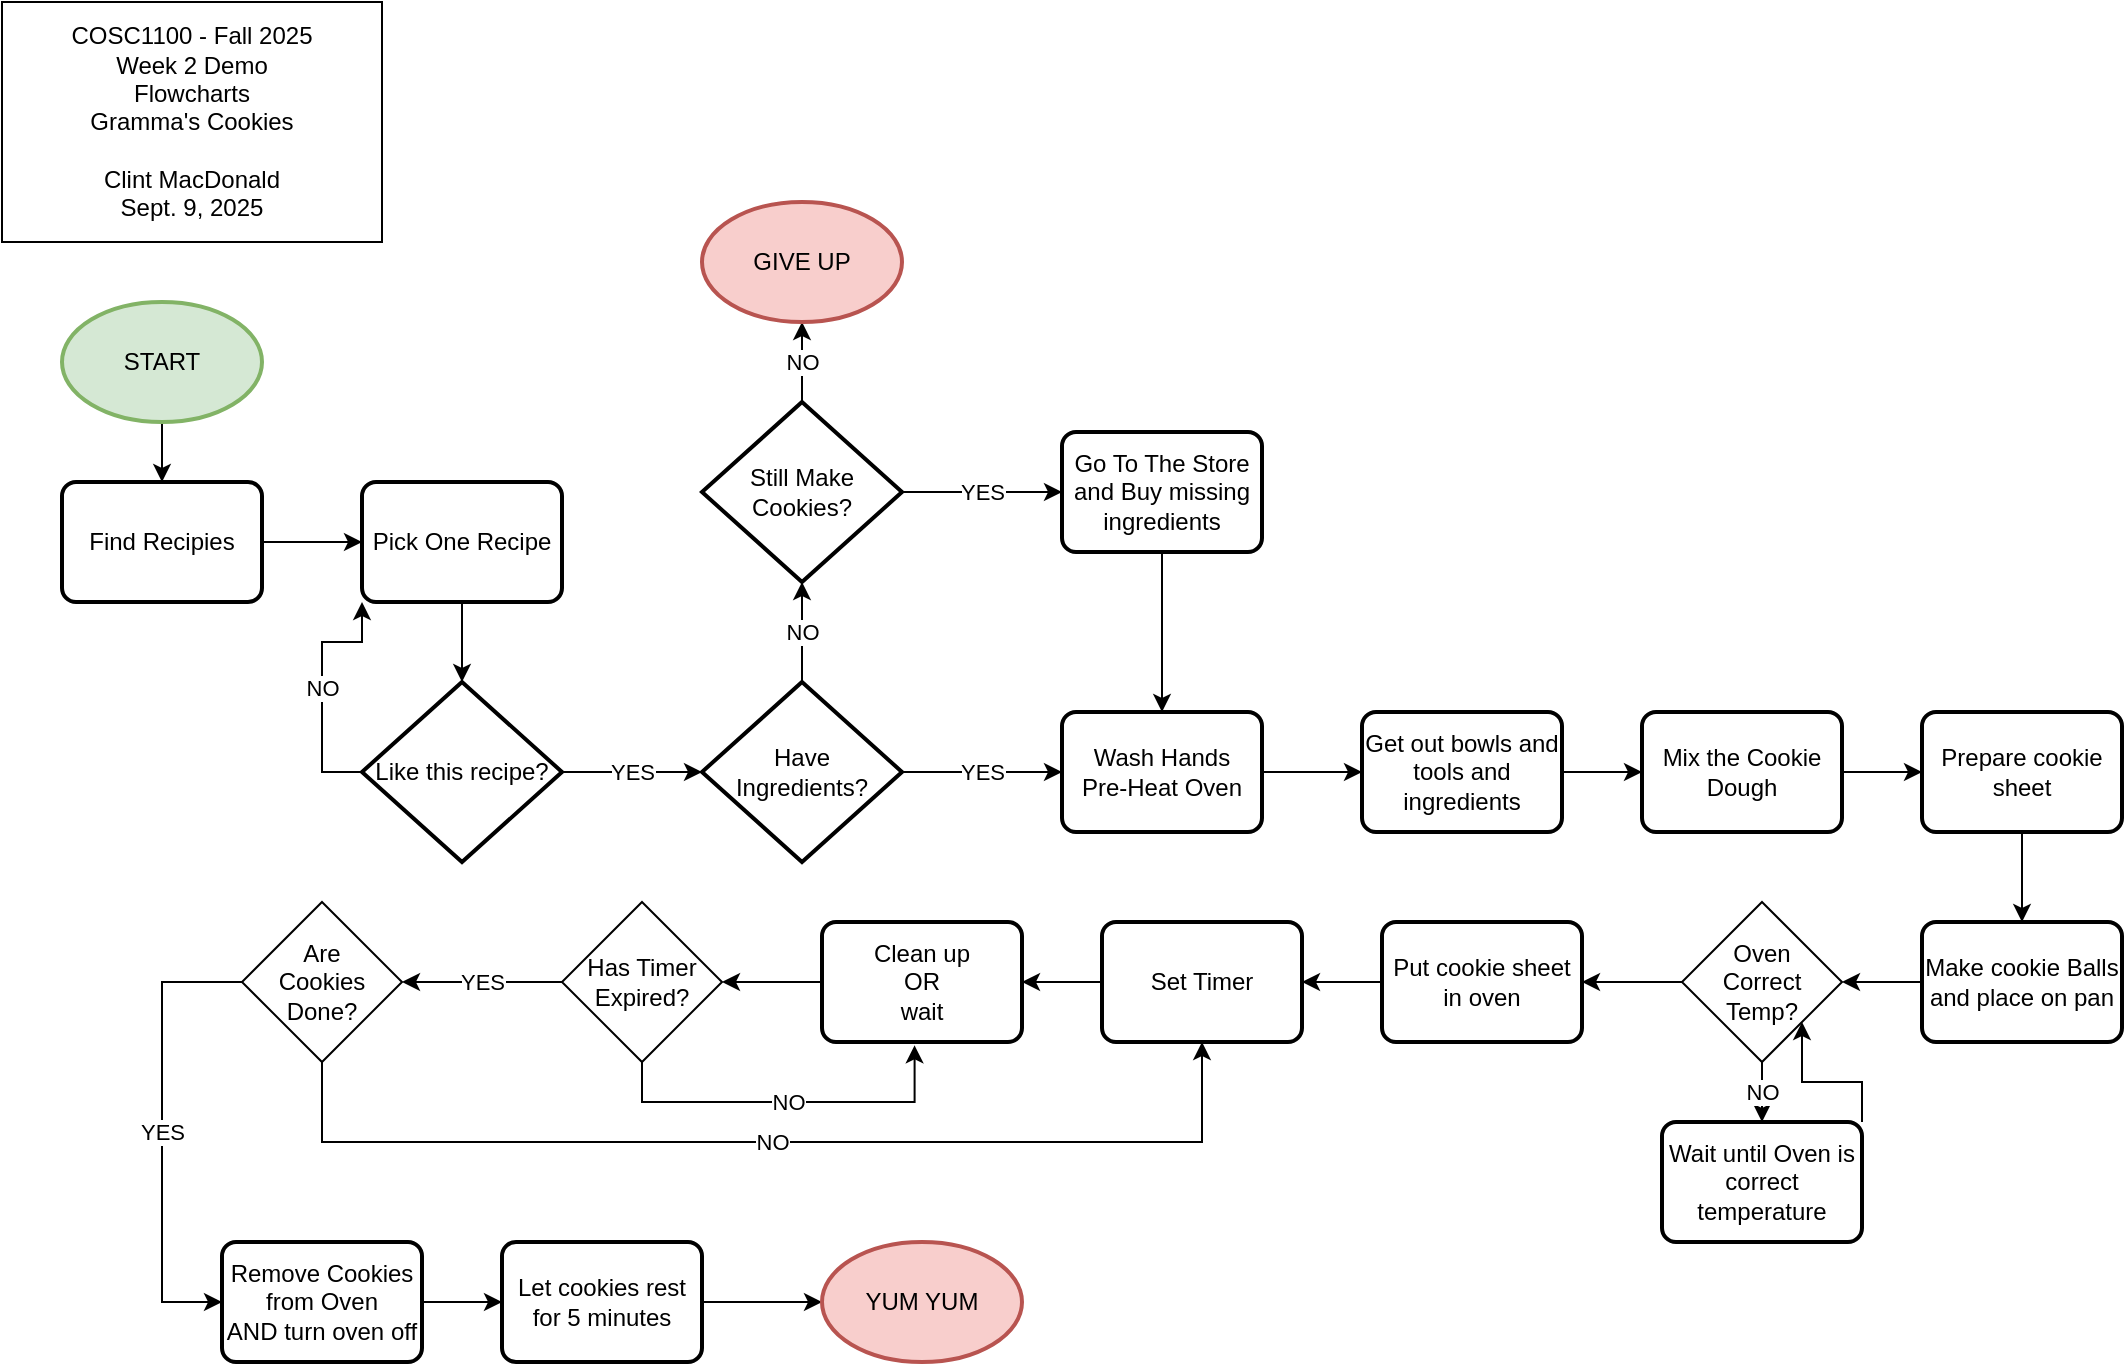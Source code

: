 <mxfile version="28.2.0">
  <diagram name="Page-1" id="edf60f1a-56cd-e834-aa8a-f176f3a09ee4">
    <mxGraphModel dx="1356" dy="741" grid="1" gridSize="10" guides="1" tooltips="1" connect="1" arrows="1" fold="1" page="1" pageScale="1" pageWidth="1100" pageHeight="850" background="none" math="0" shadow="0">
      <root>
        <mxCell id="0" />
        <mxCell id="1" parent="0" />
        <mxCell id="9QFhb09SuCYy5BF9ClsA-1" value="COSC1100 - Fall 2025&lt;div&gt;Week 2 Demo&lt;/div&gt;&lt;div&gt;Flowcharts&lt;/div&gt;&lt;div&gt;Gramma&#39;s Cookies&lt;br&gt;&lt;br&gt;Clint MacDonald&lt;br&gt;Sept. 9, 2025&lt;/div&gt;" style="rounded=0;whiteSpace=wrap;html=1;" vertex="1" parent="1">
          <mxGeometry x="20" y="10" width="190" height="120" as="geometry" />
        </mxCell>
        <mxCell id="9QFhb09SuCYy5BF9ClsA-4" value="" style="edgeStyle=orthogonalEdgeStyle;rounded=0;orthogonalLoop=1;jettySize=auto;html=1;" edge="1" parent="1" source="9QFhb09SuCYy5BF9ClsA-2" target="9QFhb09SuCYy5BF9ClsA-3">
          <mxGeometry relative="1" as="geometry" />
        </mxCell>
        <mxCell id="9QFhb09SuCYy5BF9ClsA-2" value="START" style="strokeWidth=2;html=1;shape=mxgraph.flowchart.start_1;whiteSpace=wrap;fillColor=#d5e8d4;strokeColor=#82b366;" vertex="1" parent="1">
          <mxGeometry x="50" y="160" width="100" height="60" as="geometry" />
        </mxCell>
        <mxCell id="9QFhb09SuCYy5BF9ClsA-7" value="" style="edgeStyle=orthogonalEdgeStyle;rounded=0;orthogonalLoop=1;jettySize=auto;html=1;" edge="1" parent="1" source="9QFhb09SuCYy5BF9ClsA-3" target="9QFhb09SuCYy5BF9ClsA-5">
          <mxGeometry relative="1" as="geometry" />
        </mxCell>
        <mxCell id="9QFhb09SuCYy5BF9ClsA-3" value="Find Recipies" style="rounded=1;whiteSpace=wrap;html=1;absoluteArcSize=1;arcSize=14;strokeWidth=2;" vertex="1" parent="1">
          <mxGeometry x="50" y="250" width="100" height="60" as="geometry" />
        </mxCell>
        <mxCell id="9QFhb09SuCYy5BF9ClsA-8" value="" style="edgeStyle=orthogonalEdgeStyle;rounded=0;orthogonalLoop=1;jettySize=auto;html=1;" edge="1" parent="1" source="9QFhb09SuCYy5BF9ClsA-5" target="9QFhb09SuCYy5BF9ClsA-6">
          <mxGeometry relative="1" as="geometry" />
        </mxCell>
        <mxCell id="9QFhb09SuCYy5BF9ClsA-5" value="Pick One Recipe" style="rounded=1;whiteSpace=wrap;html=1;absoluteArcSize=1;arcSize=14;strokeWidth=2;" vertex="1" parent="1">
          <mxGeometry x="200" y="250" width="100" height="60" as="geometry" />
        </mxCell>
        <mxCell id="9QFhb09SuCYy5BF9ClsA-6" value="Like this recipe?" style="strokeWidth=2;html=1;shape=mxgraph.flowchart.decision;whiteSpace=wrap;" vertex="1" parent="1">
          <mxGeometry x="200" y="350" width="100" height="90" as="geometry" />
        </mxCell>
        <mxCell id="9QFhb09SuCYy5BF9ClsA-9" value="NO" style="edgeStyle=orthogonalEdgeStyle;rounded=0;orthogonalLoop=1;jettySize=auto;html=1;exitX=0;exitY=0.5;exitDx=0;exitDy=0;exitPerimeter=0;entryX=0;entryY=1;entryDx=0;entryDy=0;" edge="1" parent="1" source="9QFhb09SuCYy5BF9ClsA-6" target="9QFhb09SuCYy5BF9ClsA-5">
          <mxGeometry relative="1" as="geometry">
            <mxPoint x="330" y="370" as="sourcePoint" />
            <mxPoint x="330" y="410" as="targetPoint" />
          </mxGeometry>
        </mxCell>
        <mxCell id="9QFhb09SuCYy5BF9ClsA-10" value="YES" style="edgeStyle=orthogonalEdgeStyle;rounded=0;orthogonalLoop=1;jettySize=auto;html=1;exitX=1;exitY=0.5;exitDx=0;exitDy=0;exitPerimeter=0;entryX=0;entryY=0.5;entryDx=0;entryDy=0;entryPerimeter=0;" edge="1" parent="1" source="9QFhb09SuCYy5BF9ClsA-6" target="9QFhb09SuCYy5BF9ClsA-11">
          <mxGeometry relative="1" as="geometry">
            <mxPoint x="200" y="340" as="sourcePoint" />
            <mxPoint x="360" y="395" as="targetPoint" />
          </mxGeometry>
        </mxCell>
        <mxCell id="9QFhb09SuCYy5BF9ClsA-14" value="NO" style="edgeStyle=orthogonalEdgeStyle;rounded=0;orthogonalLoop=1;jettySize=auto;html=1;" edge="1" parent="1" source="9QFhb09SuCYy5BF9ClsA-11" target="9QFhb09SuCYy5BF9ClsA-13">
          <mxGeometry relative="1" as="geometry" />
        </mxCell>
        <mxCell id="9QFhb09SuCYy5BF9ClsA-11" value="Have&lt;br&gt;Ingredients?" style="strokeWidth=2;html=1;shape=mxgraph.flowchart.decision;whiteSpace=wrap;" vertex="1" parent="1">
          <mxGeometry x="370" y="350" width="100" height="90" as="geometry" />
        </mxCell>
        <mxCell id="9QFhb09SuCYy5BF9ClsA-16" value="NO" style="edgeStyle=orthogonalEdgeStyle;rounded=0;orthogonalLoop=1;jettySize=auto;html=1;" edge="1" parent="1" source="9QFhb09SuCYy5BF9ClsA-13" target="9QFhb09SuCYy5BF9ClsA-15">
          <mxGeometry relative="1" as="geometry" />
        </mxCell>
        <mxCell id="9QFhb09SuCYy5BF9ClsA-13" value="Still Make Cookies?" style="strokeWidth=2;html=1;shape=mxgraph.flowchart.decision;whiteSpace=wrap;" vertex="1" parent="1">
          <mxGeometry x="370" y="210" width="100" height="90" as="geometry" />
        </mxCell>
        <mxCell id="9QFhb09SuCYy5BF9ClsA-15" value="GIVE UP" style="strokeWidth=2;html=1;shape=mxgraph.flowchart.start_1;whiteSpace=wrap;fillColor=#f8cecc;strokeColor=#b85450;" vertex="1" parent="1">
          <mxGeometry x="370" y="110" width="100" height="60" as="geometry" />
        </mxCell>
        <mxCell id="9QFhb09SuCYy5BF9ClsA-17" value="Go To The Store&lt;br&gt;and Buy missing ingredients" style="rounded=1;whiteSpace=wrap;html=1;absoluteArcSize=1;arcSize=14;strokeWidth=2;" vertex="1" parent="1">
          <mxGeometry x="550" y="225" width="100" height="60" as="geometry" />
        </mxCell>
        <mxCell id="9QFhb09SuCYy5BF9ClsA-18" value="YES" style="endArrow=classic;html=1;rounded=0;exitX=1;exitY=0.5;exitDx=0;exitDy=0;exitPerimeter=0;entryX=0;entryY=0.5;entryDx=0;entryDy=0;" edge="1" parent="1" source="9QFhb09SuCYy5BF9ClsA-13" target="9QFhb09SuCYy5BF9ClsA-17">
          <mxGeometry width="50" height="50" relative="1" as="geometry">
            <mxPoint x="490" y="390" as="sourcePoint" />
            <mxPoint x="540" y="340" as="targetPoint" />
          </mxGeometry>
        </mxCell>
        <mxCell id="9QFhb09SuCYy5BF9ClsA-23" value="" style="edgeStyle=orthogonalEdgeStyle;rounded=0;orthogonalLoop=1;jettySize=auto;html=1;" edge="1" parent="1" source="9QFhb09SuCYy5BF9ClsA-19" target="9QFhb09SuCYy5BF9ClsA-22">
          <mxGeometry relative="1" as="geometry" />
        </mxCell>
        <mxCell id="9QFhb09SuCYy5BF9ClsA-19" value="Wash Hands&lt;br&gt;Pre-Heat Oven" style="rounded=1;whiteSpace=wrap;html=1;absoluteArcSize=1;arcSize=14;strokeWidth=2;" vertex="1" parent="1">
          <mxGeometry x="550" y="365" width="100" height="60" as="geometry" />
        </mxCell>
        <mxCell id="9QFhb09SuCYy5BF9ClsA-20" value="" style="edgeStyle=orthogonalEdgeStyle;rounded=0;orthogonalLoop=1;jettySize=auto;html=1;exitX=0.5;exitY=1;exitDx=0;exitDy=0;entryX=0.5;entryY=0;entryDx=0;entryDy=0;" edge="1" parent="1" source="9QFhb09SuCYy5BF9ClsA-17" target="9QFhb09SuCYy5BF9ClsA-19">
          <mxGeometry relative="1" as="geometry">
            <mxPoint x="310" y="330" as="sourcePoint" />
            <mxPoint x="310" y="370" as="targetPoint" />
          </mxGeometry>
        </mxCell>
        <mxCell id="9QFhb09SuCYy5BF9ClsA-21" value="YES" style="endArrow=classic;html=1;rounded=0;exitX=1;exitY=0.5;exitDx=0;exitDy=0;exitPerimeter=0;entryX=0;entryY=0.5;entryDx=0;entryDy=0;" edge="1" parent="1" source="9QFhb09SuCYy5BF9ClsA-11" target="9QFhb09SuCYy5BF9ClsA-19">
          <mxGeometry width="50" height="50" relative="1" as="geometry">
            <mxPoint x="490" y="320" as="sourcePoint" />
            <mxPoint x="570" y="320" as="targetPoint" />
          </mxGeometry>
        </mxCell>
        <mxCell id="9QFhb09SuCYy5BF9ClsA-25" value="" style="edgeStyle=orthogonalEdgeStyle;rounded=0;orthogonalLoop=1;jettySize=auto;html=1;" edge="1" parent="1" source="9QFhb09SuCYy5BF9ClsA-22" target="9QFhb09SuCYy5BF9ClsA-24">
          <mxGeometry relative="1" as="geometry" />
        </mxCell>
        <mxCell id="9QFhb09SuCYy5BF9ClsA-22" value="Get out bowls and tools and ingredients" style="rounded=1;whiteSpace=wrap;html=1;absoluteArcSize=1;arcSize=14;strokeWidth=2;" vertex="1" parent="1">
          <mxGeometry x="700" y="365" width="100" height="60" as="geometry" />
        </mxCell>
        <mxCell id="9QFhb09SuCYy5BF9ClsA-27" value="" style="edgeStyle=orthogonalEdgeStyle;rounded=0;orthogonalLoop=1;jettySize=auto;html=1;" edge="1" parent="1" source="9QFhb09SuCYy5BF9ClsA-24" target="9QFhb09SuCYy5BF9ClsA-26">
          <mxGeometry relative="1" as="geometry" />
        </mxCell>
        <mxCell id="9QFhb09SuCYy5BF9ClsA-24" value="Mix the Cookie Dough" style="rounded=1;whiteSpace=wrap;html=1;absoluteArcSize=1;arcSize=14;strokeWidth=2;" vertex="1" parent="1">
          <mxGeometry x="840" y="365" width="100" height="60" as="geometry" />
        </mxCell>
        <mxCell id="9QFhb09SuCYy5BF9ClsA-29" value="" style="edgeStyle=orthogonalEdgeStyle;rounded=0;orthogonalLoop=1;jettySize=auto;html=1;" edge="1" parent="1" source="9QFhb09SuCYy5BF9ClsA-26" target="9QFhb09SuCYy5BF9ClsA-28">
          <mxGeometry relative="1" as="geometry" />
        </mxCell>
        <mxCell id="9QFhb09SuCYy5BF9ClsA-26" value="Prepare cookie sheet" style="rounded=1;whiteSpace=wrap;html=1;absoluteArcSize=1;arcSize=14;strokeWidth=2;" vertex="1" parent="1">
          <mxGeometry x="980" y="365" width="100" height="60" as="geometry" />
        </mxCell>
        <mxCell id="9QFhb09SuCYy5BF9ClsA-31" value="" style="edgeStyle=orthogonalEdgeStyle;rounded=0;orthogonalLoop=1;jettySize=auto;html=1;" edge="1" parent="1" source="9QFhb09SuCYy5BF9ClsA-28" target="9QFhb09SuCYy5BF9ClsA-30">
          <mxGeometry relative="1" as="geometry" />
        </mxCell>
        <mxCell id="9QFhb09SuCYy5BF9ClsA-28" value="Make cookie Balls&lt;br&gt;and place on pan" style="rounded=1;whiteSpace=wrap;html=1;absoluteArcSize=1;arcSize=14;strokeWidth=2;" vertex="1" parent="1">
          <mxGeometry x="980" y="470" width="100" height="60" as="geometry" />
        </mxCell>
        <mxCell id="9QFhb09SuCYy5BF9ClsA-33" value="NO" style="edgeStyle=orthogonalEdgeStyle;rounded=0;orthogonalLoop=1;jettySize=auto;html=1;" edge="1" parent="1" source="9QFhb09SuCYy5BF9ClsA-30" target="9QFhb09SuCYy5BF9ClsA-32">
          <mxGeometry relative="1" as="geometry" />
        </mxCell>
        <mxCell id="9QFhb09SuCYy5BF9ClsA-36" value="" style="edgeStyle=orthogonalEdgeStyle;rounded=0;orthogonalLoop=1;jettySize=auto;html=1;" edge="1" parent="1" source="9QFhb09SuCYy5BF9ClsA-30" target="9QFhb09SuCYy5BF9ClsA-35">
          <mxGeometry relative="1" as="geometry" />
        </mxCell>
        <mxCell id="9QFhb09SuCYy5BF9ClsA-30" value="Oven&lt;br&gt;Correct Temp?" style="rhombus;whiteSpace=wrap;html=1;" vertex="1" parent="1">
          <mxGeometry x="860" y="460" width="80" height="80" as="geometry" />
        </mxCell>
        <mxCell id="9QFhb09SuCYy5BF9ClsA-32" value="Wait until Oven is correct temperature" style="rounded=1;whiteSpace=wrap;html=1;absoluteArcSize=1;arcSize=14;strokeWidth=2;" vertex="1" parent="1">
          <mxGeometry x="850" y="570" width="100" height="60" as="geometry" />
        </mxCell>
        <mxCell id="9QFhb09SuCYy5BF9ClsA-34" value="" style="edgeStyle=orthogonalEdgeStyle;rounded=0;orthogonalLoop=1;jettySize=auto;html=1;exitX=1;exitY=0;exitDx=0;exitDy=0;entryX=1;entryY=1;entryDx=0;entryDy=0;" edge="1" parent="1" source="9QFhb09SuCYy5BF9ClsA-32" target="9QFhb09SuCYy5BF9ClsA-30">
          <mxGeometry relative="1" as="geometry">
            <mxPoint x="1010" y="530" as="sourcePoint" />
            <mxPoint x="970" y="530" as="targetPoint" />
          </mxGeometry>
        </mxCell>
        <mxCell id="9QFhb09SuCYy5BF9ClsA-38" value="" style="edgeStyle=orthogonalEdgeStyle;rounded=0;orthogonalLoop=1;jettySize=auto;html=1;" edge="1" parent="1" source="9QFhb09SuCYy5BF9ClsA-35" target="9QFhb09SuCYy5BF9ClsA-37">
          <mxGeometry relative="1" as="geometry" />
        </mxCell>
        <mxCell id="9QFhb09SuCYy5BF9ClsA-35" value="Put cookie sheet in oven" style="rounded=1;whiteSpace=wrap;html=1;absoluteArcSize=1;arcSize=14;strokeWidth=2;" vertex="1" parent="1">
          <mxGeometry x="710" y="470" width="100" height="60" as="geometry" />
        </mxCell>
        <mxCell id="9QFhb09SuCYy5BF9ClsA-40" value="" style="edgeStyle=orthogonalEdgeStyle;rounded=0;orthogonalLoop=1;jettySize=auto;html=1;" edge="1" parent="1" source="9QFhb09SuCYy5BF9ClsA-37" target="9QFhb09SuCYy5BF9ClsA-39">
          <mxGeometry relative="1" as="geometry" />
        </mxCell>
        <mxCell id="9QFhb09SuCYy5BF9ClsA-37" value="Set Timer" style="rounded=1;whiteSpace=wrap;html=1;absoluteArcSize=1;arcSize=14;strokeWidth=2;" vertex="1" parent="1">
          <mxGeometry x="570" y="470" width="100" height="60" as="geometry" />
        </mxCell>
        <mxCell id="9QFhb09SuCYy5BF9ClsA-42" value="" style="edgeStyle=orthogonalEdgeStyle;rounded=0;orthogonalLoop=1;jettySize=auto;html=1;" edge="1" parent="1" source="9QFhb09SuCYy5BF9ClsA-39" target="9QFhb09SuCYy5BF9ClsA-41">
          <mxGeometry relative="1" as="geometry" />
        </mxCell>
        <mxCell id="9QFhb09SuCYy5BF9ClsA-39" value="Clean up&lt;br&gt;OR&lt;br&gt;wait" style="rounded=1;whiteSpace=wrap;html=1;absoluteArcSize=1;arcSize=14;strokeWidth=2;" vertex="1" parent="1">
          <mxGeometry x="430" y="470" width="100" height="60" as="geometry" />
        </mxCell>
        <mxCell id="9QFhb09SuCYy5BF9ClsA-41" value="Has Timer Expired?" style="rhombus;whiteSpace=wrap;html=1;" vertex="1" parent="1">
          <mxGeometry x="300" y="460" width="80" height="80" as="geometry" />
        </mxCell>
        <mxCell id="9QFhb09SuCYy5BF9ClsA-43" value="NO" style="edgeStyle=orthogonalEdgeStyle;rounded=0;orthogonalLoop=1;jettySize=auto;html=1;exitX=0.5;exitY=1;exitDx=0;exitDy=0;entryX=0.463;entryY=1.028;entryDx=0;entryDy=0;entryPerimeter=0;" edge="1" parent="1" source="9QFhb09SuCYy5BF9ClsA-41" target="9QFhb09SuCYy5BF9ClsA-39">
          <mxGeometry relative="1" as="geometry">
            <mxPoint x="340" y="600" as="sourcePoint" />
            <mxPoint x="390" y="560" as="targetPoint" />
            <Array as="points">
              <mxPoint x="340" y="560" />
              <mxPoint x="476" y="560" />
            </Array>
          </mxGeometry>
        </mxCell>
        <mxCell id="9QFhb09SuCYy5BF9ClsA-44" value="YES" style="edgeStyle=orthogonalEdgeStyle;rounded=0;orthogonalLoop=1;jettySize=auto;html=1;exitX=0;exitY=0.5;exitDx=0;exitDy=0;entryX=1;entryY=0.5;entryDx=0;entryDy=0;" edge="1" parent="1" source="9QFhb09SuCYy5BF9ClsA-41" target="9QFhb09SuCYy5BF9ClsA-45">
          <mxGeometry relative="1" as="geometry">
            <mxPoint x="310" y="560" as="sourcePoint" />
            <mxPoint x="230" y="500" as="targetPoint" />
          </mxGeometry>
        </mxCell>
        <mxCell id="9QFhb09SuCYy5BF9ClsA-45" value="Are&lt;br&gt;Cookies Done?" style="rhombus;whiteSpace=wrap;html=1;" vertex="1" parent="1">
          <mxGeometry x="140" y="460" width="80" height="80" as="geometry" />
        </mxCell>
        <mxCell id="9QFhb09SuCYy5BF9ClsA-46" value="NO" style="edgeStyle=orthogonalEdgeStyle;rounded=0;orthogonalLoop=1;jettySize=auto;html=1;exitX=0.5;exitY=1;exitDx=0;exitDy=0;entryX=0.5;entryY=1;entryDx=0;entryDy=0;" edge="1" parent="1" source="9QFhb09SuCYy5BF9ClsA-45" target="9QFhb09SuCYy5BF9ClsA-37">
          <mxGeometry relative="1" as="geometry">
            <mxPoint x="180" y="550" as="sourcePoint" />
            <mxPoint x="620" y="540" as="targetPoint" />
            <Array as="points">
              <mxPoint x="180" y="580" />
              <mxPoint x="620" y="580" />
            </Array>
          </mxGeometry>
        </mxCell>
        <mxCell id="9QFhb09SuCYy5BF9ClsA-50" value="" style="edgeStyle=orthogonalEdgeStyle;rounded=0;orthogonalLoop=1;jettySize=auto;html=1;" edge="1" parent="1" source="9QFhb09SuCYy5BF9ClsA-47" target="9QFhb09SuCYy5BF9ClsA-49">
          <mxGeometry relative="1" as="geometry" />
        </mxCell>
        <mxCell id="9QFhb09SuCYy5BF9ClsA-47" value="Remove Cookies from Oven&lt;br&gt;AND turn oven off" style="rounded=1;whiteSpace=wrap;html=1;absoluteArcSize=1;arcSize=14;strokeWidth=2;" vertex="1" parent="1">
          <mxGeometry x="130" y="630" width="100" height="60" as="geometry" />
        </mxCell>
        <mxCell id="9QFhb09SuCYy5BF9ClsA-48" value="YES" style="edgeStyle=orthogonalEdgeStyle;rounded=0;orthogonalLoop=1;jettySize=auto;html=1;exitX=0;exitY=0.5;exitDx=0;exitDy=0;entryX=0;entryY=0.5;entryDx=0;entryDy=0;" edge="1" parent="1" source="9QFhb09SuCYy5BF9ClsA-45" target="9QFhb09SuCYy5BF9ClsA-47">
          <mxGeometry relative="1" as="geometry">
            <mxPoint x="320" y="510" as="sourcePoint" />
            <mxPoint x="240" y="510" as="targetPoint" />
            <Array as="points">
              <mxPoint x="100" y="500" />
              <mxPoint x="100" y="660" />
            </Array>
          </mxGeometry>
        </mxCell>
        <mxCell id="9QFhb09SuCYy5BF9ClsA-52" value="" style="edgeStyle=orthogonalEdgeStyle;rounded=0;orthogonalLoop=1;jettySize=auto;html=1;" edge="1" parent="1" source="9QFhb09SuCYy5BF9ClsA-49" target="9QFhb09SuCYy5BF9ClsA-51">
          <mxGeometry relative="1" as="geometry" />
        </mxCell>
        <mxCell id="9QFhb09SuCYy5BF9ClsA-49" value="Let cookies rest for 5 minutes" style="rounded=1;whiteSpace=wrap;html=1;absoluteArcSize=1;arcSize=14;strokeWidth=2;" vertex="1" parent="1">
          <mxGeometry x="270" y="630" width="100" height="60" as="geometry" />
        </mxCell>
        <mxCell id="9QFhb09SuCYy5BF9ClsA-51" value="YUM YUM" style="strokeWidth=2;html=1;shape=mxgraph.flowchart.start_1;whiteSpace=wrap;fillColor=#f8cecc;strokeColor=#b85450;" vertex="1" parent="1">
          <mxGeometry x="430" y="630" width="100" height="60" as="geometry" />
        </mxCell>
      </root>
    </mxGraphModel>
  </diagram>
</mxfile>
